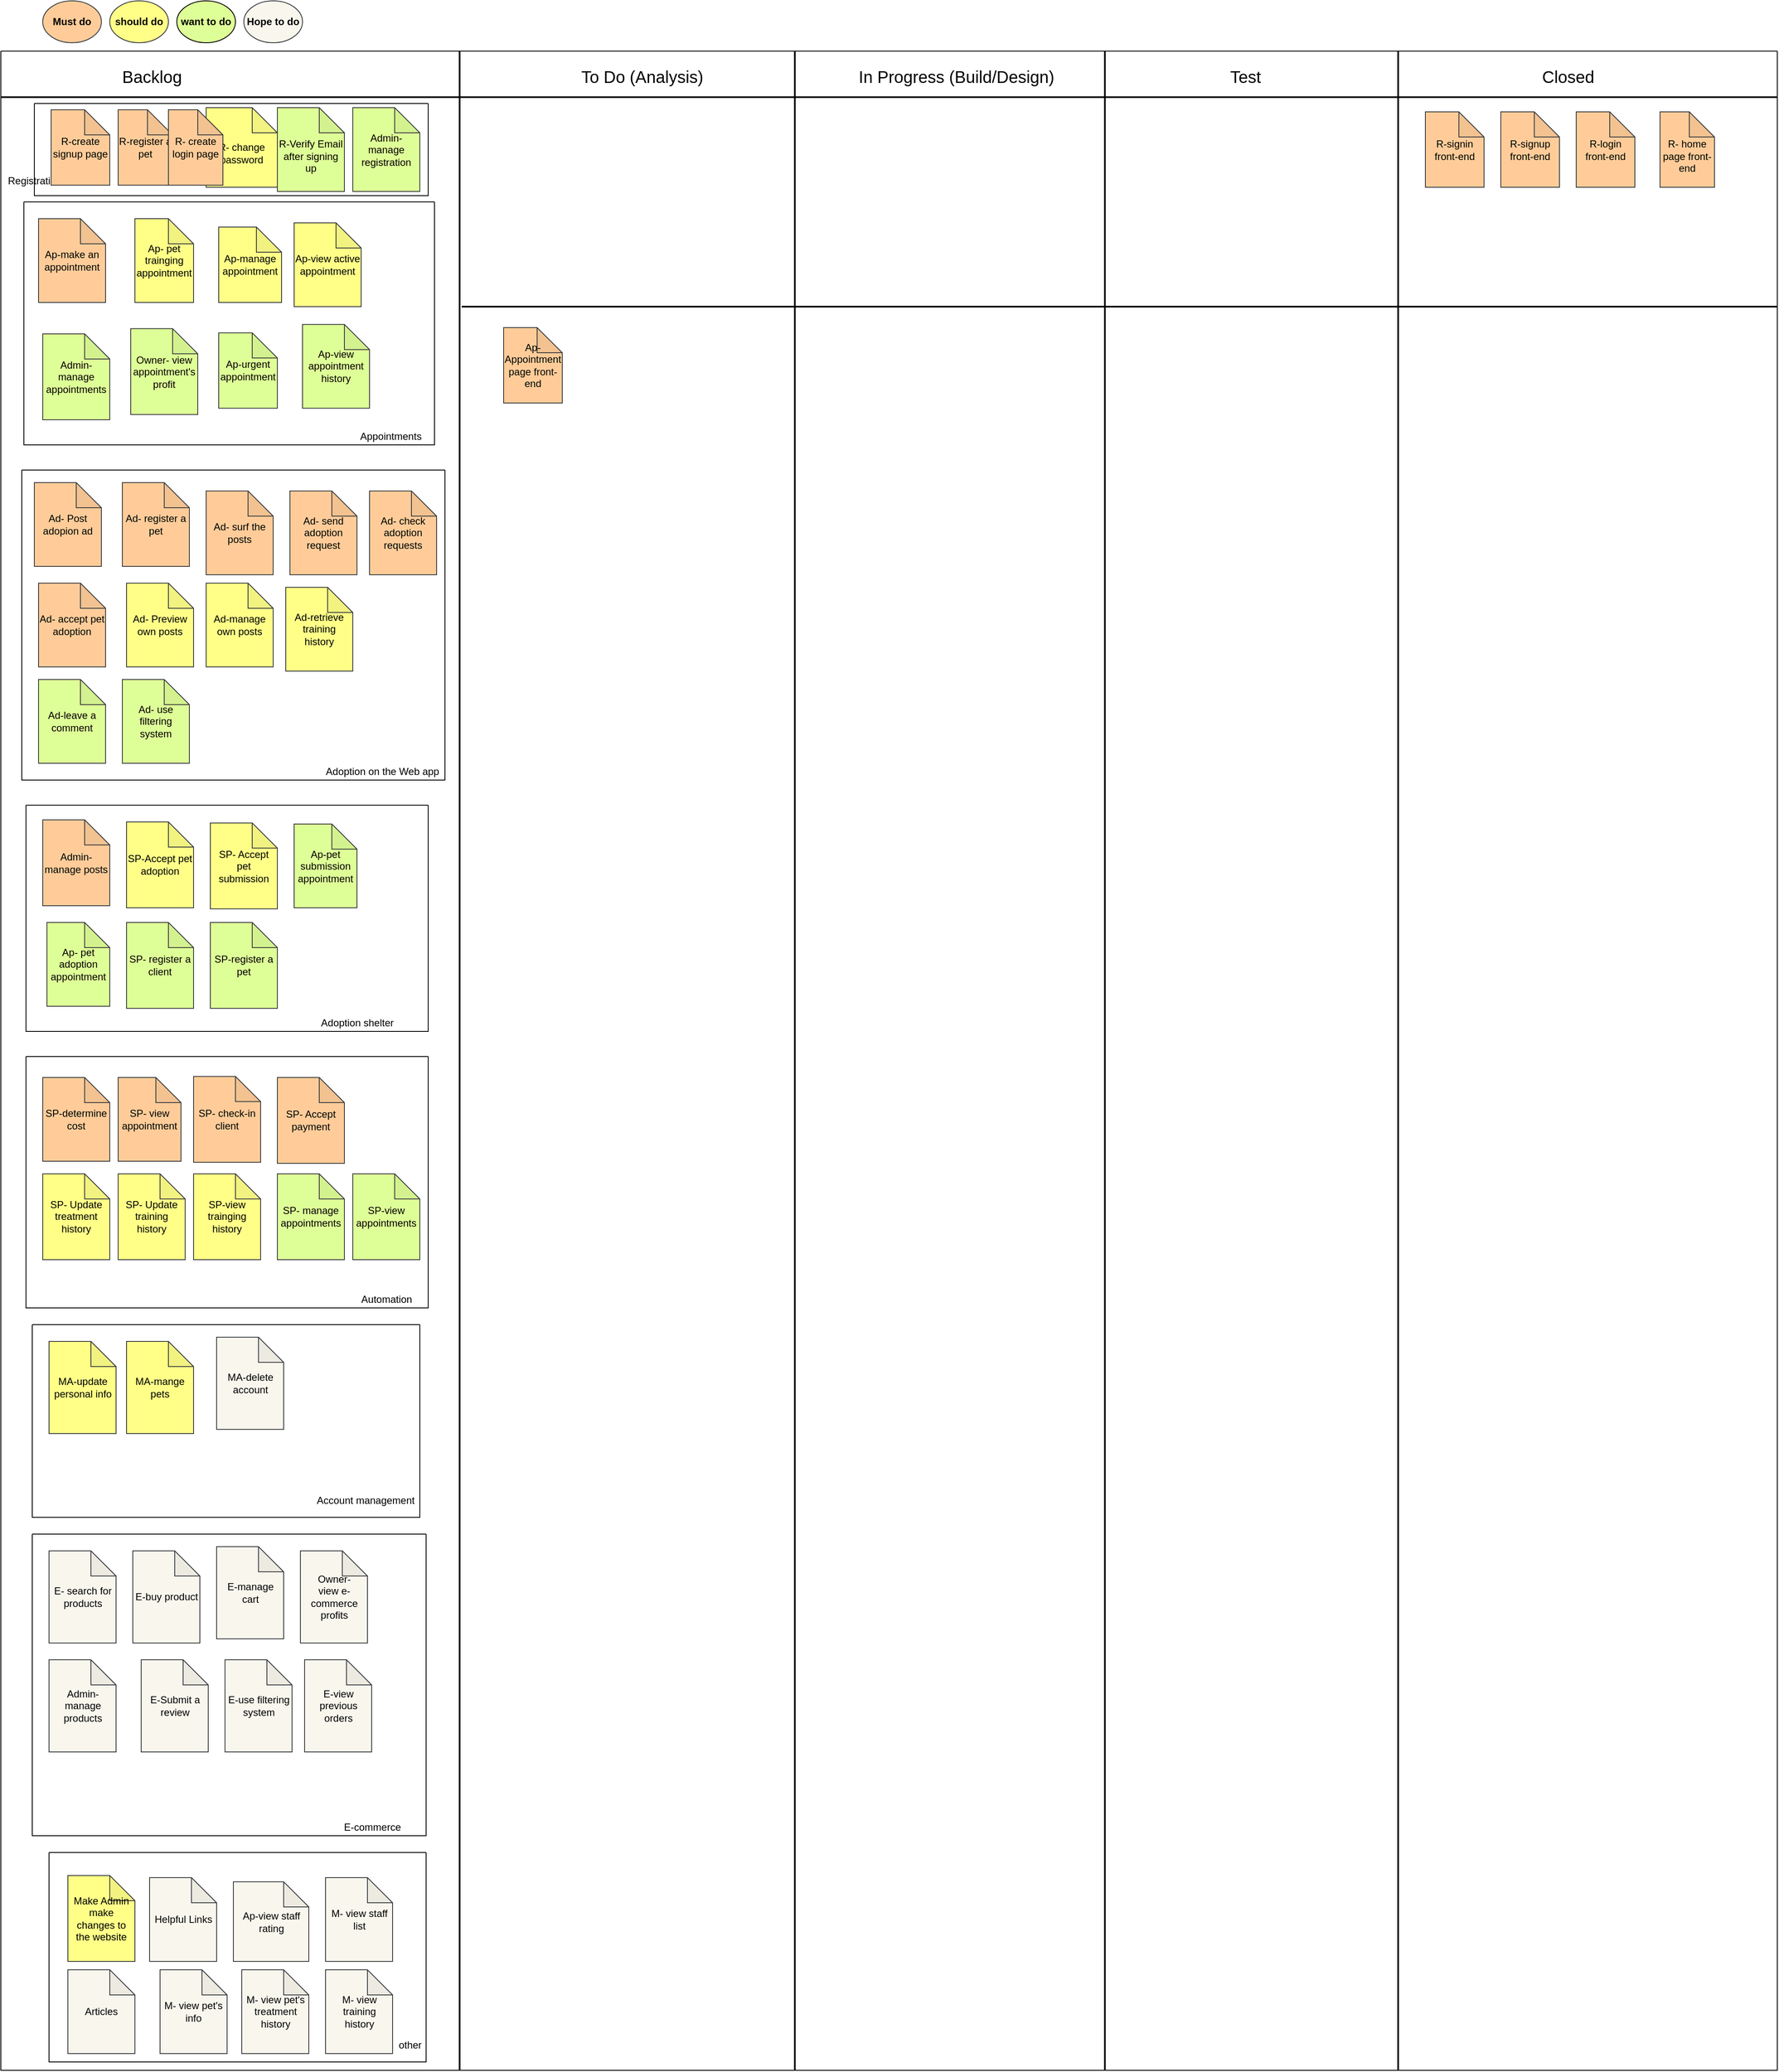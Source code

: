 <mxfile version="13.9.9" type="device"><diagram id="nM54CEAsI3Idatmp-rCZ" name="Page-1"><mxGraphModel dx="1278" dy="599" grid="1" gridSize="10" guides="1" tooltips="1" connect="1" arrows="1" fold="1" page="1" pageScale="1" pageWidth="850" pageHeight="1100" math="0" shadow="0"><root><mxCell id="0"/><mxCell id="1" parent="0"/><mxCell id="Wsd9IirKUizxvGfJ1bEk-57" value="" style="swimlane;startSize=0;" parent="1" vertex="1"><mxGeometry x="30" y="70" width="2120" height="2410" as="geometry"/></mxCell><mxCell id="Wsd9IirKUizxvGfJ1bEk-59" value="" style="line;strokeWidth=2;html=1;" parent="Wsd9IirKUizxvGfJ1bEk-57" vertex="1"><mxGeometry y="50" width="2120" height="10" as="geometry"/></mxCell><mxCell id="Wsd9IirKUizxvGfJ1bEk-60" value="&lt;font style=&quot;font-size: 20px&quot;&gt;Backlog&lt;/font&gt;" style="text;html=1;align=center;verticalAlign=middle;resizable=0;points=[];autosize=1;strokeColor=none;fillColor=none;" parent="Wsd9IirKUizxvGfJ1bEk-57" vertex="1"><mxGeometry x="135" y="20" width="90" height="20" as="geometry"/></mxCell><mxCell id="Wsd9IirKUizxvGfJ1bEk-61" value="&lt;font style=&quot;font-size: 20px&quot;&gt;In Progress (Build/Design)&lt;/font&gt;" style="text;html=1;align=center;verticalAlign=middle;resizable=0;points=[];autosize=1;strokeColor=none;fillColor=none;" parent="Wsd9IirKUizxvGfJ1bEk-57" vertex="1"><mxGeometry x="1015" y="20" width="250" height="20" as="geometry"/></mxCell><mxCell id="Wsd9IirKUizxvGfJ1bEk-64" value="&lt;font style=&quot;font-size: 20px&quot;&gt;To Do (Analysis)&lt;/font&gt;" style="text;html=1;align=center;verticalAlign=middle;resizable=0;points=[];autosize=1;strokeColor=none;fillColor=none;" parent="Wsd9IirKUizxvGfJ1bEk-57" vertex="1"><mxGeometry x="685" y="20" width="160" height="20" as="geometry"/></mxCell><mxCell id="Wsd9IirKUizxvGfJ1bEk-63" value="&lt;font style=&quot;font-size: 20px&quot;&gt;Closed&lt;/font&gt;" style="text;html=1;align=center;verticalAlign=middle;resizable=0;points=[];autosize=1;strokeColor=none;fillColor=none;" parent="Wsd9IirKUizxvGfJ1bEk-57" vertex="1"><mxGeometry x="1830" y="20" width="80" height="20" as="geometry"/></mxCell><mxCell id="Wsd9IirKUizxvGfJ1bEk-62" value="&lt;font style=&quot;font-size: 20px&quot;&gt;Test&lt;/font&gt;" style="text;html=1;align=center;verticalAlign=middle;resizable=0;points=[];autosize=1;strokeColor=none;fillColor=none;" parent="Wsd9IirKUizxvGfJ1bEk-57" vertex="1"><mxGeometry x="1460" y="20" width="50" height="20" as="geometry"/></mxCell><mxCell id="Wsd9IirKUizxvGfJ1bEk-65" value="" style="line;strokeWidth=2;html=1;direction=south;" parent="Wsd9IirKUizxvGfJ1bEk-57" vertex="1"><mxGeometry x="200" width="695" height="2410" as="geometry"/></mxCell><mxCell id="Wsd9IirKUizxvGfJ1bEk-67" value="" style="line;strokeWidth=2;html=1;direction=south;" parent="Wsd9IirKUizxvGfJ1bEk-57" vertex="1"><mxGeometry x="600" width="695" height="2410" as="geometry"/></mxCell><mxCell id="Wsd9IirKUizxvGfJ1bEk-68" value="" style="line;strokeWidth=2;html=1;direction=south;" parent="Wsd9IirKUizxvGfJ1bEk-57" vertex="1"><mxGeometry x="970" width="695" height="2410" as="geometry"/></mxCell><mxCell id="Wsd9IirKUizxvGfJ1bEk-69" value="" style="line;strokeWidth=2;html=1;direction=south;" parent="Wsd9IirKUizxvGfJ1bEk-57" vertex="1"><mxGeometry x="1320" width="695" height="2410" as="geometry"/></mxCell><mxCell id="Wsd9IirKUizxvGfJ1bEk-70" value="" style="line;strokeWidth=2;html=1;" parent="Wsd9IirKUizxvGfJ1bEk-57" vertex="1"><mxGeometry x="550" y="300" width="1570" height="10" as="geometry"/></mxCell><mxCell id="Wsd9IirKUizxvGfJ1bEk-78" value="" style="swimlane;startSize=0;" parent="Wsd9IirKUizxvGfJ1bEk-57" vertex="1"><mxGeometry x="25" y="500" width="505" height="370" as="geometry"/></mxCell><mxCell id="Wsd9IirKUizxvGfJ1bEk-56" value="Ad- use filtering system" style="shape=note;whiteSpace=wrap;html=1;backgroundOutline=1;darkOpacity=0.05;fillColor=#DEFF97;strokeColor=#36393d;" parent="Wsd9IirKUizxvGfJ1bEk-78" vertex="1"><mxGeometry x="120" y="250" width="80" height="100" as="geometry"/></mxCell><mxCell id="Wsd9IirKUizxvGfJ1bEk-51" value="Ad-leave a comment" style="shape=note;whiteSpace=wrap;html=1;backgroundOutline=1;darkOpacity=0.05;fillColor=#DEFF97;strokeColor=#36393d;" parent="Wsd9IirKUizxvGfJ1bEk-78" vertex="1"><mxGeometry x="20" y="250" width="80" height="100" as="geometry"/></mxCell><mxCell id="Wsd9IirKUizxvGfJ1bEk-33" value="Ad- accept pet adoption" style="shape=note;whiteSpace=wrap;html=1;backgroundOutline=1;darkOpacity=0.05;fillColor=#ffcc99;strokeColor=#36393d;" parent="Wsd9IirKUizxvGfJ1bEk-78" vertex="1"><mxGeometry x="20" y="135" width="80" height="100" as="geometry"/></mxCell><mxCell id="Wsd9IirKUizxvGfJ1bEk-35" value="Ad- Post adopion ad" style="shape=note;whiteSpace=wrap;html=1;backgroundOutline=1;darkOpacity=0.05;fillColor=#ffcc99;strokeColor=#36393d;" parent="Wsd9IirKUizxvGfJ1bEk-78" vertex="1"><mxGeometry x="15" y="15" width="80" height="100" as="geometry"/></mxCell><mxCell id="Wsd9IirKUizxvGfJ1bEk-40" value="Ad- register a pet" style="shape=note;whiteSpace=wrap;html=1;backgroundOutline=1;darkOpacity=0.05;fillColor=#ffcc99;strokeColor=#36393d;" parent="Wsd9IirKUizxvGfJ1bEk-78" vertex="1"><mxGeometry x="120" y="15" width="80" height="100" as="geometry"/></mxCell><mxCell id="Wsd9IirKUizxvGfJ1bEk-36" value="Ad- surf the posts" style="shape=note;whiteSpace=wrap;html=1;backgroundOutline=1;darkOpacity=0.05;fillColor=#ffcc99;strokeColor=#36393d;" parent="Wsd9IirKUizxvGfJ1bEk-78" vertex="1"><mxGeometry x="220" y="25" width="80" height="100" as="geometry"/></mxCell><mxCell id="Wsd9IirKUizxvGfJ1bEk-34" value="Ad- Preview own posts" style="shape=note;whiteSpace=wrap;html=1;backgroundOutline=1;darkOpacity=0.05;fillColor=#ffff88;strokeColor=#36393d;" parent="Wsd9IirKUizxvGfJ1bEk-78" vertex="1"><mxGeometry x="125" y="135" width="80" height="100" as="geometry"/></mxCell><mxCell id="Wsd9IirKUizxvGfJ1bEk-49" value="Ad-manage own posts" style="shape=note;whiteSpace=wrap;html=1;backgroundOutline=1;darkOpacity=0.05;fillColor=#ffff88;strokeColor=#36393d;" parent="Wsd9IirKUizxvGfJ1bEk-78" vertex="1"><mxGeometry x="220" y="135" width="80" height="100" as="geometry"/></mxCell><mxCell id="Wsd9IirKUizxvGfJ1bEk-39" value="Ad- send adoption request" style="shape=note;whiteSpace=wrap;html=1;backgroundOutline=1;darkOpacity=0.05;fillColor=#ffcc99;strokeColor=#36393d;" parent="Wsd9IirKUizxvGfJ1bEk-78" vertex="1"><mxGeometry x="320" y="25" width="80" height="100" as="geometry"/></mxCell><mxCell id="Wsd9IirKUizxvGfJ1bEk-55" value="Ad- check adoption requests" style="shape=note;whiteSpace=wrap;html=1;backgroundOutline=1;darkOpacity=0.05;fillColor=#ffcc99;strokeColor=#36393d;" parent="Wsd9IirKUizxvGfJ1bEk-78" vertex="1"><mxGeometry x="415" y="25" width="80" height="100" as="geometry"/></mxCell><mxCell id="Wsd9IirKUizxvGfJ1bEk-123" value="Adoption on the Web app" style="text;html=1;align=center;verticalAlign=middle;resizable=0;points=[];autosize=1;strokeColor=none;fillColor=none;" parent="Wsd9IirKUizxvGfJ1bEk-78" vertex="1"><mxGeometry x="355" y="350" width="150" height="20" as="geometry"/></mxCell><mxCell id="M--eMJO0J_LKt1UAnbZb-4" value="Ad-retrieve training history" style="shape=note;whiteSpace=wrap;html=1;backgroundOutline=1;darkOpacity=0.05;fillColor=#ffff88;strokeColor=#36393d;" parent="Wsd9IirKUizxvGfJ1bEk-78" vertex="1"><mxGeometry x="315" y="140" width="80" height="100" as="geometry"/></mxCell><mxCell id="Wsd9IirKUizxvGfJ1bEk-73" value="" style="swimlane;startSize=0;" parent="Wsd9IirKUizxvGfJ1bEk-57" vertex="1"><mxGeometry x="27.5" y="180" width="490" height="290" as="geometry"/></mxCell><mxCell id="Wsd9IirKUizxvGfJ1bEk-42" value="Ap-view appointment history" style="shape=note;whiteSpace=wrap;html=1;backgroundOutline=1;darkOpacity=0.05;fillColor=#DEFF97;strokeColor=#36393d;" parent="Wsd9IirKUizxvGfJ1bEk-73" vertex="1"><mxGeometry x="332.5" y="146.25" width="80" height="100" as="geometry"/></mxCell><mxCell id="Wsd9IirKUizxvGfJ1bEk-46" value="Ap-urgent appointment" style="shape=note;whiteSpace=wrap;html=1;backgroundOutline=1;darkOpacity=0.05;fillColor=#DEFF97;strokeColor=#36393d;" parent="Wsd9IirKUizxvGfJ1bEk-73" vertex="1"><mxGeometry x="232.5" y="156.25" width="70" height="90" as="geometry"/></mxCell><mxCell id="Wsd9IirKUizxvGfJ1bEk-38" value="Ap-make an appointment" style="shape=note;whiteSpace=wrap;html=1;backgroundOutline=1;darkOpacity=0.05;fillColor=#ffcc99;strokeColor=#36393d;" parent="Wsd9IirKUizxvGfJ1bEk-73" vertex="1"><mxGeometry x="17.5" y="20" width="80" height="100" as="geometry"/></mxCell><mxCell id="Wsd9IirKUizxvGfJ1bEk-37" value="Ap-manage appointment" style="shape=note;whiteSpace=wrap;html=1;backgroundOutline=1;darkOpacity=0.05;fillColor=#ffff88;strokeColor=#36393d;" parent="Wsd9IirKUizxvGfJ1bEk-73" vertex="1"><mxGeometry x="232.5" y="30" width="75" height="90" as="geometry"/></mxCell><mxCell id="Wsd9IirKUizxvGfJ1bEk-41" value="Ap-view active appointment" style="shape=note;whiteSpace=wrap;html=1;backgroundOutline=1;darkOpacity=0.05;fillColor=#ffff88;strokeColor=#36393d;" parent="Wsd9IirKUizxvGfJ1bEk-73" vertex="1"><mxGeometry x="322.5" y="25" width="80" height="100" as="geometry"/></mxCell><mxCell id="Wsd9IirKUizxvGfJ1bEk-72" value="Ap- pet trainging appointment" style="shape=note;whiteSpace=wrap;html=1;backgroundOutline=1;darkOpacity=0.05;fillColor=#ffff88;strokeColor=#36393d;" parent="Wsd9IirKUizxvGfJ1bEk-73" vertex="1"><mxGeometry x="132.5" y="20" width="70" height="100" as="geometry"/></mxCell><mxCell id="Wsd9IirKUizxvGfJ1bEk-122" value="Appointments" style="text;html=1;align=center;verticalAlign=middle;resizable=0;points=[];autosize=1;strokeColor=none;fillColor=none;" parent="Wsd9IirKUizxvGfJ1bEk-73" vertex="1"><mxGeometry x="392.5" y="270" width="90" height="20" as="geometry"/></mxCell><mxCell id="Wsd9IirKUizxvGfJ1bEk-127" value="Admin- manage appointments" style="shape=note;whiteSpace=wrap;html=1;backgroundOutline=1;darkOpacity=0.05;fillColor=#DEFF97;strokeColor=#36393d;" parent="Wsd9IirKUizxvGfJ1bEk-73" vertex="1"><mxGeometry x="22.5" y="157.5" width="80" height="102.5" as="geometry"/></mxCell><mxCell id="Wsd9IirKUizxvGfJ1bEk-136" value="Owner- view appointment's profit" style="shape=note;whiteSpace=wrap;html=1;backgroundOutline=1;darkOpacity=0.05;fillColor=#DEFF97;strokeColor=#36393d;" parent="Wsd9IirKUizxvGfJ1bEk-73" vertex="1"><mxGeometry x="127.5" y="151.25" width="80" height="102.5" as="geometry"/></mxCell><mxCell id="Wsd9IirKUizxvGfJ1bEk-82" value="" style="swimlane;startSize=0;" parent="Wsd9IirKUizxvGfJ1bEk-57" vertex="1"><mxGeometry x="30" y="900" width="480" height="270" as="geometry"/></mxCell><mxCell id="Wsd9IirKUizxvGfJ1bEk-45" value="Ap-pet submission appointment" style="shape=note;whiteSpace=wrap;html=1;backgroundOutline=1;darkOpacity=0.05;fillColor=#DEFF97;strokeColor=#36393d;" parent="Wsd9IirKUizxvGfJ1bEk-82" vertex="1"><mxGeometry x="320" y="22.5" width="75" height="100" as="geometry"/></mxCell><mxCell id="Wsd9IirKUizxvGfJ1bEk-83" value="SP- Accept pet submission" style="shape=note;whiteSpace=wrap;html=1;backgroundOutline=1;darkOpacity=0.05;fillColor=#ffff88;strokeColor=#36393d;" parent="Wsd9IirKUizxvGfJ1bEk-82" vertex="1"><mxGeometry x="220" y="21.25" width="80" height="102.5" as="geometry"/></mxCell><mxCell id="Wsd9IirKUizxvGfJ1bEk-84" value="SP-Accept pet adoption" style="shape=note;whiteSpace=wrap;html=1;backgroundOutline=1;darkOpacity=0.05;fillColor=#ffff88;strokeColor=#36393d;" parent="Wsd9IirKUizxvGfJ1bEk-82" vertex="1"><mxGeometry x="120" y="20" width="80" height="102.5" as="geometry"/></mxCell><mxCell id="Wsd9IirKUizxvGfJ1bEk-90" value="SP- register a client" style="shape=note;whiteSpace=wrap;html=1;backgroundOutline=1;darkOpacity=0.05;fillColor=#DEFF97;strokeColor=#36393d;" parent="Wsd9IirKUizxvGfJ1bEk-82" vertex="1"><mxGeometry x="120" y="140" width="80" height="102.5" as="geometry"/></mxCell><mxCell id="Wsd9IirKUizxvGfJ1bEk-91" value="SP-register a pet" style="shape=note;whiteSpace=wrap;html=1;backgroundOutline=1;darkOpacity=0.05;fillColor=#DEFF97;strokeColor=#36393d;" parent="Wsd9IirKUizxvGfJ1bEk-82" vertex="1"><mxGeometry x="220" y="140" width="80" height="102.5" as="geometry"/></mxCell><mxCell id="Wsd9IirKUizxvGfJ1bEk-71" value="Ap- pet adoption appointment" style="shape=note;whiteSpace=wrap;html=1;backgroundOutline=1;darkOpacity=0.05;fillColor=#DEFF97;strokeColor=#36393d;" parent="Wsd9IirKUizxvGfJ1bEk-82" vertex="1"><mxGeometry x="25" y="140" width="75" height="100" as="geometry"/></mxCell><mxCell id="Wsd9IirKUizxvGfJ1bEk-120" value="Admin-manage posts" style="shape=note;whiteSpace=wrap;html=1;backgroundOutline=1;darkOpacity=0.05;fillColor=#ffcc99;strokeColor=#36393d;" parent="Wsd9IirKUizxvGfJ1bEk-82" vertex="1"><mxGeometry x="20" y="17.5" width="80" height="102.5" as="geometry"/></mxCell><mxCell id="Wsd9IirKUizxvGfJ1bEk-124" value="Adoption shelter" style="text;html=1;align=center;verticalAlign=middle;resizable=0;points=[];autosize=1;strokeColor=none;fillColor=none;" parent="Wsd9IirKUizxvGfJ1bEk-82" vertex="1"><mxGeometry x="345" y="250" width="100" height="20" as="geometry"/></mxCell><mxCell id="Wsd9IirKUizxvGfJ1bEk-93" value="" style="swimlane;startSize=0;" parent="Wsd9IirKUizxvGfJ1bEk-57" vertex="1"><mxGeometry x="30" y="1200" width="480" height="300" as="geometry"/></mxCell><mxCell id="Wsd9IirKUizxvGfJ1bEk-94" value="SP-determine cost" style="shape=note;whiteSpace=wrap;html=1;backgroundOutline=1;darkOpacity=0.05;fillColor=#ffcc99;strokeColor=#36393d;" parent="Wsd9IirKUizxvGfJ1bEk-93" vertex="1"><mxGeometry x="20" y="25" width="80" height="100" as="geometry"/></mxCell><mxCell id="Wsd9IirKUizxvGfJ1bEk-95" value="SP- view appointment" style="shape=note;whiteSpace=wrap;html=1;backgroundOutline=1;darkOpacity=0.05;fillColor=#ffcc99;strokeColor=#36393d;" parent="Wsd9IirKUizxvGfJ1bEk-93" vertex="1"><mxGeometry x="110" y="25" width="75" height="100" as="geometry"/></mxCell><mxCell id="Wsd9IirKUizxvGfJ1bEk-96" value="SP- check-in client" style="shape=note;whiteSpace=wrap;html=1;backgroundOutline=1;darkOpacity=0.05;fillColor=#ffcc99;strokeColor=#36393d;" parent="Wsd9IirKUizxvGfJ1bEk-93" vertex="1"><mxGeometry x="200" y="23.75" width="80" height="102.5" as="geometry"/></mxCell><mxCell id="Wsd9IirKUizxvGfJ1bEk-97" value="SP-view appointments" style="shape=note;whiteSpace=wrap;html=1;backgroundOutline=1;darkOpacity=0.05;fillColor=#DEFF97;strokeColor=#36393d;" parent="Wsd9IirKUizxvGfJ1bEk-93" vertex="1"><mxGeometry x="390" y="140" width="80" height="102.5" as="geometry"/></mxCell><mxCell id="Wsd9IirKUizxvGfJ1bEk-98" value="SP- manage appointments" style="shape=note;whiteSpace=wrap;html=1;backgroundOutline=1;darkOpacity=0.05;fillColor=#DEFF97;strokeColor=#36393d;" parent="Wsd9IirKUizxvGfJ1bEk-93" vertex="1"><mxGeometry x="300" y="140" width="80" height="102.5" as="geometry"/></mxCell><mxCell id="Wsd9IirKUizxvGfJ1bEk-99" value="SP- Accept payment" style="shape=note;whiteSpace=wrap;html=1;backgroundOutline=1;darkOpacity=0.05;fillColor=#ffcc99;strokeColor=#36393d;" parent="Wsd9IirKUizxvGfJ1bEk-93" vertex="1"><mxGeometry x="300" y="25" width="80" height="102.5" as="geometry"/></mxCell><mxCell id="Wsd9IirKUizxvGfJ1bEk-125" value="Automation" style="text;html=1;align=center;verticalAlign=middle;resizable=0;points=[];autosize=1;strokeColor=none;fillColor=none;" parent="Wsd9IirKUizxvGfJ1bEk-93" vertex="1"><mxGeometry x="390" y="280" width="80" height="20" as="geometry"/></mxCell><mxCell id="M--eMJO0J_LKt1UAnbZb-1" value="SP- Update treatment history" style="shape=note;whiteSpace=wrap;html=1;backgroundOutline=1;darkOpacity=0.05;fillColor=#ffff88;strokeColor=#36393d;" parent="Wsd9IirKUizxvGfJ1bEk-93" vertex="1"><mxGeometry x="20" y="140" width="80" height="102.5" as="geometry"/></mxCell><mxCell id="M--eMJO0J_LKt1UAnbZb-2" value="SP- Update training history" style="shape=note;whiteSpace=wrap;html=1;backgroundOutline=1;darkOpacity=0.05;fillColor=#ffff88;strokeColor=#36393d;" parent="Wsd9IirKUizxvGfJ1bEk-93" vertex="1"><mxGeometry x="110" y="140" width="80" height="102.5" as="geometry"/></mxCell><mxCell id="M--eMJO0J_LKt1UAnbZb-3" value="SP-view trainging history" style="shape=note;whiteSpace=wrap;html=1;backgroundOutline=1;darkOpacity=0.05;fillColor=#ffff88;strokeColor=#36393d;" parent="Wsd9IirKUizxvGfJ1bEk-93" vertex="1"><mxGeometry x="200" y="140" width="80" height="102.5" as="geometry"/></mxCell><mxCell id="Wsd9IirKUizxvGfJ1bEk-147" value="" style="swimlane;startSize=0;fillColor=#DEFF97;" parent="Wsd9IirKUizxvGfJ1bEk-57" vertex="1"><mxGeometry x="40" y="62.5" width="470" height="110" as="geometry"/></mxCell><mxCell id="Wsd9IirKUizxvGfJ1bEk-121" value="Admin- manage registration" style="shape=note;whiteSpace=wrap;html=1;backgroundOutline=1;darkOpacity=0.05;fillColor=#DEFF97;strokeColor=#36393d;" parent="Wsd9IirKUizxvGfJ1bEk-147" vertex="1"><mxGeometry x="380" y="5" width="80" height="100" as="geometry"/></mxCell><mxCell id="Wsd9IirKUizxvGfJ1bEk-44" value="&lt;br&gt;R-Verify Email after signing up" style="shape=note;whiteSpace=wrap;html=1;backgroundOutline=1;darkOpacity=0.05;fillColor=#DEFF97;strokeColor=#36393d;" parent="Wsd9IirKUizxvGfJ1bEk-147" vertex="1"><mxGeometry x="290" y="5" width="80" height="100" as="geometry"/></mxCell><mxCell id="Wsd9IirKUizxvGfJ1bEk-43" value="&lt;br&gt;R- change password" style="shape=note;whiteSpace=wrap;html=1;backgroundOutline=1;darkOpacity=0.05;fillColor=#ffff88;strokeColor=#36393d;" parent="Wsd9IirKUizxvGfJ1bEk-147" vertex="1"><mxGeometry x="205" y="5" width="85" height="95" as="geometry"/></mxCell><mxCell id="Wsd9IirKUizxvGfJ1bEk-148" value="Registration" style="text;html=1;align=center;verticalAlign=middle;resizable=0;points=[];autosize=1;strokeColor=none;fillColor=none;" parent="Wsd9IirKUizxvGfJ1bEk-147" vertex="1"><mxGeometry x="-40" y="82.5" width="80" height="20" as="geometry"/></mxCell><mxCell id="Wsd9IirKUizxvGfJ1bEk-52" value="R-create signup page" style="shape=note;whiteSpace=wrap;html=1;backgroundOutline=1;darkOpacity=0.05;fillColor=#ffcc99;strokeColor=#36393d;" parent="Wsd9IirKUizxvGfJ1bEk-147" vertex="1"><mxGeometry x="20" y="7.5" width="70" height="90" as="geometry"/></mxCell><mxCell id="Wsd9IirKUizxvGfJ1bEk-53" value="R-register a pet" style="shape=note;whiteSpace=wrap;html=1;backgroundOutline=1;darkOpacity=0.05;fillColor=#ffcc99;strokeColor=#36393d;" parent="Wsd9IirKUizxvGfJ1bEk-147" vertex="1"><mxGeometry x="100" y="7.5" width="65" height="90" as="geometry"/></mxCell><mxCell id="Wsd9IirKUizxvGfJ1bEk-54" value="R- create login page" style="shape=note;whiteSpace=wrap;html=1;backgroundOutline=1;darkOpacity=0.05;fillColor=#ffcc99;strokeColor=#36393d;" parent="Wsd9IirKUizxvGfJ1bEk-147" vertex="1"><mxGeometry x="160" y="7.5" width="65" height="90" as="geometry"/></mxCell><mxCell id="Wsd9IirKUizxvGfJ1bEk-107" value="" style="swimlane;startSize=0;" parent="Wsd9IirKUizxvGfJ1bEk-57" vertex="1"><mxGeometry x="57.5" y="2150" width="450" height="250" as="geometry"/></mxCell><mxCell id="Wsd9IirKUizxvGfJ1bEk-108" value="Articles" style="shape=note;whiteSpace=wrap;html=1;backgroundOutline=1;darkOpacity=0.05;fillColor=#f9f7ed;strokeColor=#36393d;" parent="Wsd9IirKUizxvGfJ1bEk-107" vertex="1"><mxGeometry x="22.5" y="140" width="80" height="100" as="geometry"/></mxCell><mxCell id="Wsd9IirKUizxvGfJ1bEk-109" value="Helpful Links" style="shape=note;whiteSpace=wrap;html=1;backgroundOutline=1;darkOpacity=0.05;fillColor=#f9f7ed;strokeColor=#36393d;" parent="Wsd9IirKUizxvGfJ1bEk-107" vertex="1"><mxGeometry x="120" y="30" width="80" height="100" as="geometry"/></mxCell><mxCell id="Wsd9IirKUizxvGfJ1bEk-50" value="M- view staff list" style="shape=note;whiteSpace=wrap;html=1;backgroundOutline=1;darkOpacity=0.05;fillColor=#f9f7ed;strokeColor=#36393d;" parent="Wsd9IirKUizxvGfJ1bEk-107" vertex="1"><mxGeometry x="330" y="30" width="80" height="100" as="geometry"/></mxCell><mxCell id="Wsd9IirKUizxvGfJ1bEk-47" value="Ap-view staff rating" style="shape=note;whiteSpace=wrap;html=1;backgroundOutline=1;darkOpacity=0.05;fillColor=#f9f7ed;strokeColor=#36393d;" parent="Wsd9IirKUizxvGfJ1bEk-107" vertex="1"><mxGeometry x="220" y="35" width="90" height="95" as="geometry"/></mxCell><mxCell id="sWyi9kNrxZGyr8wgNyG9-4" value="M- view pet's info" style="shape=note;whiteSpace=wrap;html=1;backgroundOutline=1;darkOpacity=0.05;fillColor=#f9f7ed;strokeColor=#36393d;" parent="Wsd9IirKUizxvGfJ1bEk-107" vertex="1"><mxGeometry x="132.5" y="140" width="80" height="100" as="geometry"/></mxCell><mxCell id="sWyi9kNrxZGyr8wgNyG9-3" value="M- view pet's treatment history" style="shape=note;whiteSpace=wrap;html=1;backgroundOutline=1;darkOpacity=0.05;fillColor=#f9f7ed;strokeColor=#36393d;" parent="Wsd9IirKUizxvGfJ1bEk-107" vertex="1"><mxGeometry x="230" y="140" width="80" height="100" as="geometry"/></mxCell><mxCell id="sWyi9kNrxZGyr8wgNyG9-2" value="M- view training history" style="shape=note;whiteSpace=wrap;html=1;backgroundOutline=1;darkOpacity=0.05;fillColor=#f9f7ed;strokeColor=#36393d;" parent="Wsd9IirKUizxvGfJ1bEk-107" vertex="1"><mxGeometry x="330" y="140" width="80" height="100" as="geometry"/></mxCell><mxCell id="sWyi9kNrxZGyr8wgNyG9-1" value="other" style="text;html=1;align=center;verticalAlign=middle;resizable=0;points=[];autosize=1;strokeColor=none;fillColor=none;" parent="Wsd9IirKUizxvGfJ1bEk-107" vertex="1"><mxGeometry x="410" y="220" width="40" height="20" as="geometry"/></mxCell><mxCell id="867uQcXulQPV-8hlUotL-6" value="Make Admin make changes to the website" style="shape=note;whiteSpace=wrap;html=1;backgroundOutline=1;darkOpacity=0.05;fillColor=#ffff88;strokeColor=#36393d;" vertex="1" parent="Wsd9IirKUizxvGfJ1bEk-107"><mxGeometry x="22.5" y="27.5" width="80" height="102.5" as="geometry"/></mxCell><mxCell id="Wsd9IirKUizxvGfJ1bEk-113" value="" style="swimlane;startSize=0;" parent="Wsd9IirKUizxvGfJ1bEk-57" vertex="1"><mxGeometry x="37.5" y="1770" width="470" height="360" as="geometry"/></mxCell><mxCell id="Wsd9IirKUizxvGfJ1bEk-126" value="E-commerce" style="text;html=1;align=center;verticalAlign=middle;resizable=0;points=[];autosize=1;strokeColor=none;fillColor=none;" parent="Wsd9IirKUizxvGfJ1bEk-113" vertex="1"><mxGeometry x="365" y="340" width="80" height="20" as="geometry"/></mxCell><mxCell id="Wsd9IirKUizxvGfJ1bEk-112" value="Owner-&lt;br&gt;view e-commerce profits" style="shape=note;whiteSpace=wrap;html=1;backgroundOutline=1;darkOpacity=0.05;fillColor=#f9f7ed;strokeColor=#36393d;" parent="Wsd9IirKUizxvGfJ1bEk-113" vertex="1"><mxGeometry x="320" y="20" width="80" height="110" as="geometry"/></mxCell><mxCell id="Wsd9IirKUizxvGfJ1bEk-140" value="Admin- manage products" style="shape=note;whiteSpace=wrap;html=1;backgroundOutline=1;darkOpacity=0.05;fillColor=#f9f7ed;strokeColor=#36393d;" parent="Wsd9IirKUizxvGfJ1bEk-113" vertex="1"><mxGeometry x="20" y="150" width="80" height="110" as="geometry"/></mxCell><mxCell id="Wsd9IirKUizxvGfJ1bEk-141" value="E- search for products" style="shape=note;whiteSpace=wrap;html=1;backgroundOutline=1;darkOpacity=0.05;fillColor=#f9f7ed;strokeColor=#36393d;" parent="Wsd9IirKUizxvGfJ1bEk-113" vertex="1"><mxGeometry x="20" y="20" width="80" height="110" as="geometry"/></mxCell><mxCell id="Wsd9IirKUizxvGfJ1bEk-142" value="E-use filtering system" style="shape=note;whiteSpace=wrap;html=1;backgroundOutline=1;darkOpacity=0.05;fillColor=#f9f7ed;strokeColor=#36393d;" parent="Wsd9IirKUizxvGfJ1bEk-113" vertex="1"><mxGeometry x="230" y="150" width="80" height="110" as="geometry"/></mxCell><mxCell id="Wsd9IirKUizxvGfJ1bEk-143" value="E-manage cart" style="shape=note;whiteSpace=wrap;html=1;backgroundOutline=1;darkOpacity=0.05;fillColor=#f9f7ed;strokeColor=#36393d;" parent="Wsd9IirKUizxvGfJ1bEk-113" vertex="1"><mxGeometry x="220" y="15" width="80" height="110" as="geometry"/></mxCell><mxCell id="Wsd9IirKUizxvGfJ1bEk-144" value="E-buy product" style="shape=note;whiteSpace=wrap;html=1;backgroundOutline=1;darkOpacity=0.05;fillColor=#f9f7ed;strokeColor=#36393d;" parent="Wsd9IirKUizxvGfJ1bEk-113" vertex="1"><mxGeometry x="120" y="20" width="80" height="110" as="geometry"/></mxCell><mxCell id="Wsd9IirKUizxvGfJ1bEk-145" value="E-view previous orders" style="shape=note;whiteSpace=wrap;html=1;backgroundOutline=1;darkOpacity=0.05;fillColor=#f9f7ed;strokeColor=#36393d;" parent="Wsd9IirKUizxvGfJ1bEk-113" vertex="1"><mxGeometry x="325" y="150" width="80" height="110" as="geometry"/></mxCell><mxCell id="Wsd9IirKUizxvGfJ1bEk-146" value="E-Submit a review" style="shape=note;whiteSpace=wrap;html=1;backgroundOutline=1;darkOpacity=0.05;fillColor=#f9f7ed;strokeColor=#36393d;" parent="Wsd9IirKUizxvGfJ1bEk-113" vertex="1"><mxGeometry x="130" y="150" width="80" height="110" as="geometry"/></mxCell><mxCell id="sWyi9kNrxZGyr8wgNyG9-5" value="" style="swimlane;startSize=0;" parent="Wsd9IirKUizxvGfJ1bEk-57" vertex="1"><mxGeometry x="37.5" y="1520" width="462.5" height="230" as="geometry"/></mxCell><mxCell id="sWyi9kNrxZGyr8wgNyG9-9" value="MA-update personal info" style="shape=note;whiteSpace=wrap;html=1;backgroundOutline=1;darkOpacity=0.05;fillColor=#ffff88;strokeColor=#36393d;" parent="sWyi9kNrxZGyr8wgNyG9-5" vertex="1"><mxGeometry x="20" y="20" width="80" height="110" as="geometry"/></mxCell><mxCell id="sWyi9kNrxZGyr8wgNyG9-11" value="MA-delete account" style="shape=note;whiteSpace=wrap;html=1;backgroundOutline=1;darkOpacity=0.05;fillColor=#f9f7ed;strokeColor=#36393d;" parent="sWyi9kNrxZGyr8wgNyG9-5" vertex="1"><mxGeometry x="220" y="15" width="80" height="110" as="geometry"/></mxCell><mxCell id="sWyi9kNrxZGyr8wgNyG9-12" value="MA-mange pets" style="shape=note;whiteSpace=wrap;html=1;backgroundOutline=1;darkOpacity=0.05;fillColor=#ffff88;strokeColor=#36393d;" parent="sWyi9kNrxZGyr8wgNyG9-5" vertex="1"><mxGeometry x="112.5" y="20" width="80" height="110" as="geometry"/></mxCell><mxCell id="sWyi9kNrxZGyr8wgNyG9-15" value="Account management" style="text;html=1;align=center;verticalAlign=middle;resizable=0;points=[];autosize=1;strokeColor=none;fillColor=none;" parent="sWyi9kNrxZGyr8wgNyG9-5" vertex="1"><mxGeometry x="332.5" y="200" width="130" height="20" as="geometry"/></mxCell><mxCell id="867uQcXulQPV-8hlUotL-1" value="R-login&lt;br&gt;front-end" style="shape=note;whiteSpace=wrap;html=1;backgroundOutline=1;darkOpacity=0.05;fillColor=#ffcc99;strokeColor=#36393d;" vertex="1" parent="Wsd9IirKUizxvGfJ1bEk-57"><mxGeometry x="1880" y="72.5" width="70" height="90" as="geometry"/></mxCell><mxCell id="867uQcXulQPV-8hlUotL-2" value="R-signup front-end" style="shape=note;whiteSpace=wrap;html=1;backgroundOutline=1;darkOpacity=0.05;fillColor=#ffcc99;strokeColor=#36393d;" vertex="1" parent="Wsd9IirKUizxvGfJ1bEk-57"><mxGeometry x="1790" y="72.5" width="70" height="90" as="geometry"/></mxCell><mxCell id="867uQcXulQPV-8hlUotL-3" value="R-signin front-end" style="shape=note;whiteSpace=wrap;html=1;backgroundOutline=1;darkOpacity=0.05;fillColor=#ffcc99;strokeColor=#36393d;" vertex="1" parent="Wsd9IirKUizxvGfJ1bEk-57"><mxGeometry x="1700" y="72.5" width="70" height="90" as="geometry"/></mxCell><mxCell id="867uQcXulQPV-8hlUotL-4" value="&lt;br&gt;R- home page front-end" style="shape=note;whiteSpace=wrap;html=1;backgroundOutline=1;darkOpacity=0.05;fillColor=#ffcc99;strokeColor=#36393d;" vertex="1" parent="Wsd9IirKUizxvGfJ1bEk-57"><mxGeometry x="1980" y="72.5" width="65" height="90" as="geometry"/></mxCell><mxCell id="867uQcXulQPV-8hlUotL-5" value="Ap-Appointment page front-end" style="shape=note;whiteSpace=wrap;html=1;backgroundOutline=1;darkOpacity=0.05;fillColor=#ffcc99;strokeColor=#36393d;" vertex="1" parent="Wsd9IirKUizxvGfJ1bEk-57"><mxGeometry x="600" y="330" width="70" height="90" as="geometry"/></mxCell><mxCell id="Wsd9IirKUizxvGfJ1bEk-128" value="&lt;b&gt;want to do&lt;/b&gt;" style="ellipse;whiteSpace=wrap;html=1;fillColor=#DEFF97;" parent="1" vertex="1"><mxGeometry x="240" y="10" width="70" height="50" as="geometry"/></mxCell><mxCell id="Wsd9IirKUizxvGfJ1bEk-129" value="&lt;b&gt;Must do&lt;/b&gt;" style="ellipse;whiteSpace=wrap;html=1;fillColor=#ffcc99;strokeColor=#36393d;" parent="1" vertex="1"><mxGeometry x="80" y="10" width="70" height="50" as="geometry"/></mxCell><mxCell id="Wsd9IirKUizxvGfJ1bEk-130" value="&lt;b&gt;should do&lt;/b&gt;" style="ellipse;whiteSpace=wrap;html=1;fillColor=#ffff88;strokeColor=#36393d;" parent="1" vertex="1"><mxGeometry x="160" y="10" width="70" height="50" as="geometry"/></mxCell><mxCell id="Wsd9IirKUizxvGfJ1bEk-135" value="&lt;b&gt;Hope to do&lt;/b&gt;" style="ellipse;whiteSpace=wrap;html=1;fillColor=#f9f7ed;strokeColor=#36393d;" parent="1" vertex="1"><mxGeometry x="320" y="10" width="70" height="50" as="geometry"/></mxCell></root></mxGraphModel></diagram></mxfile>